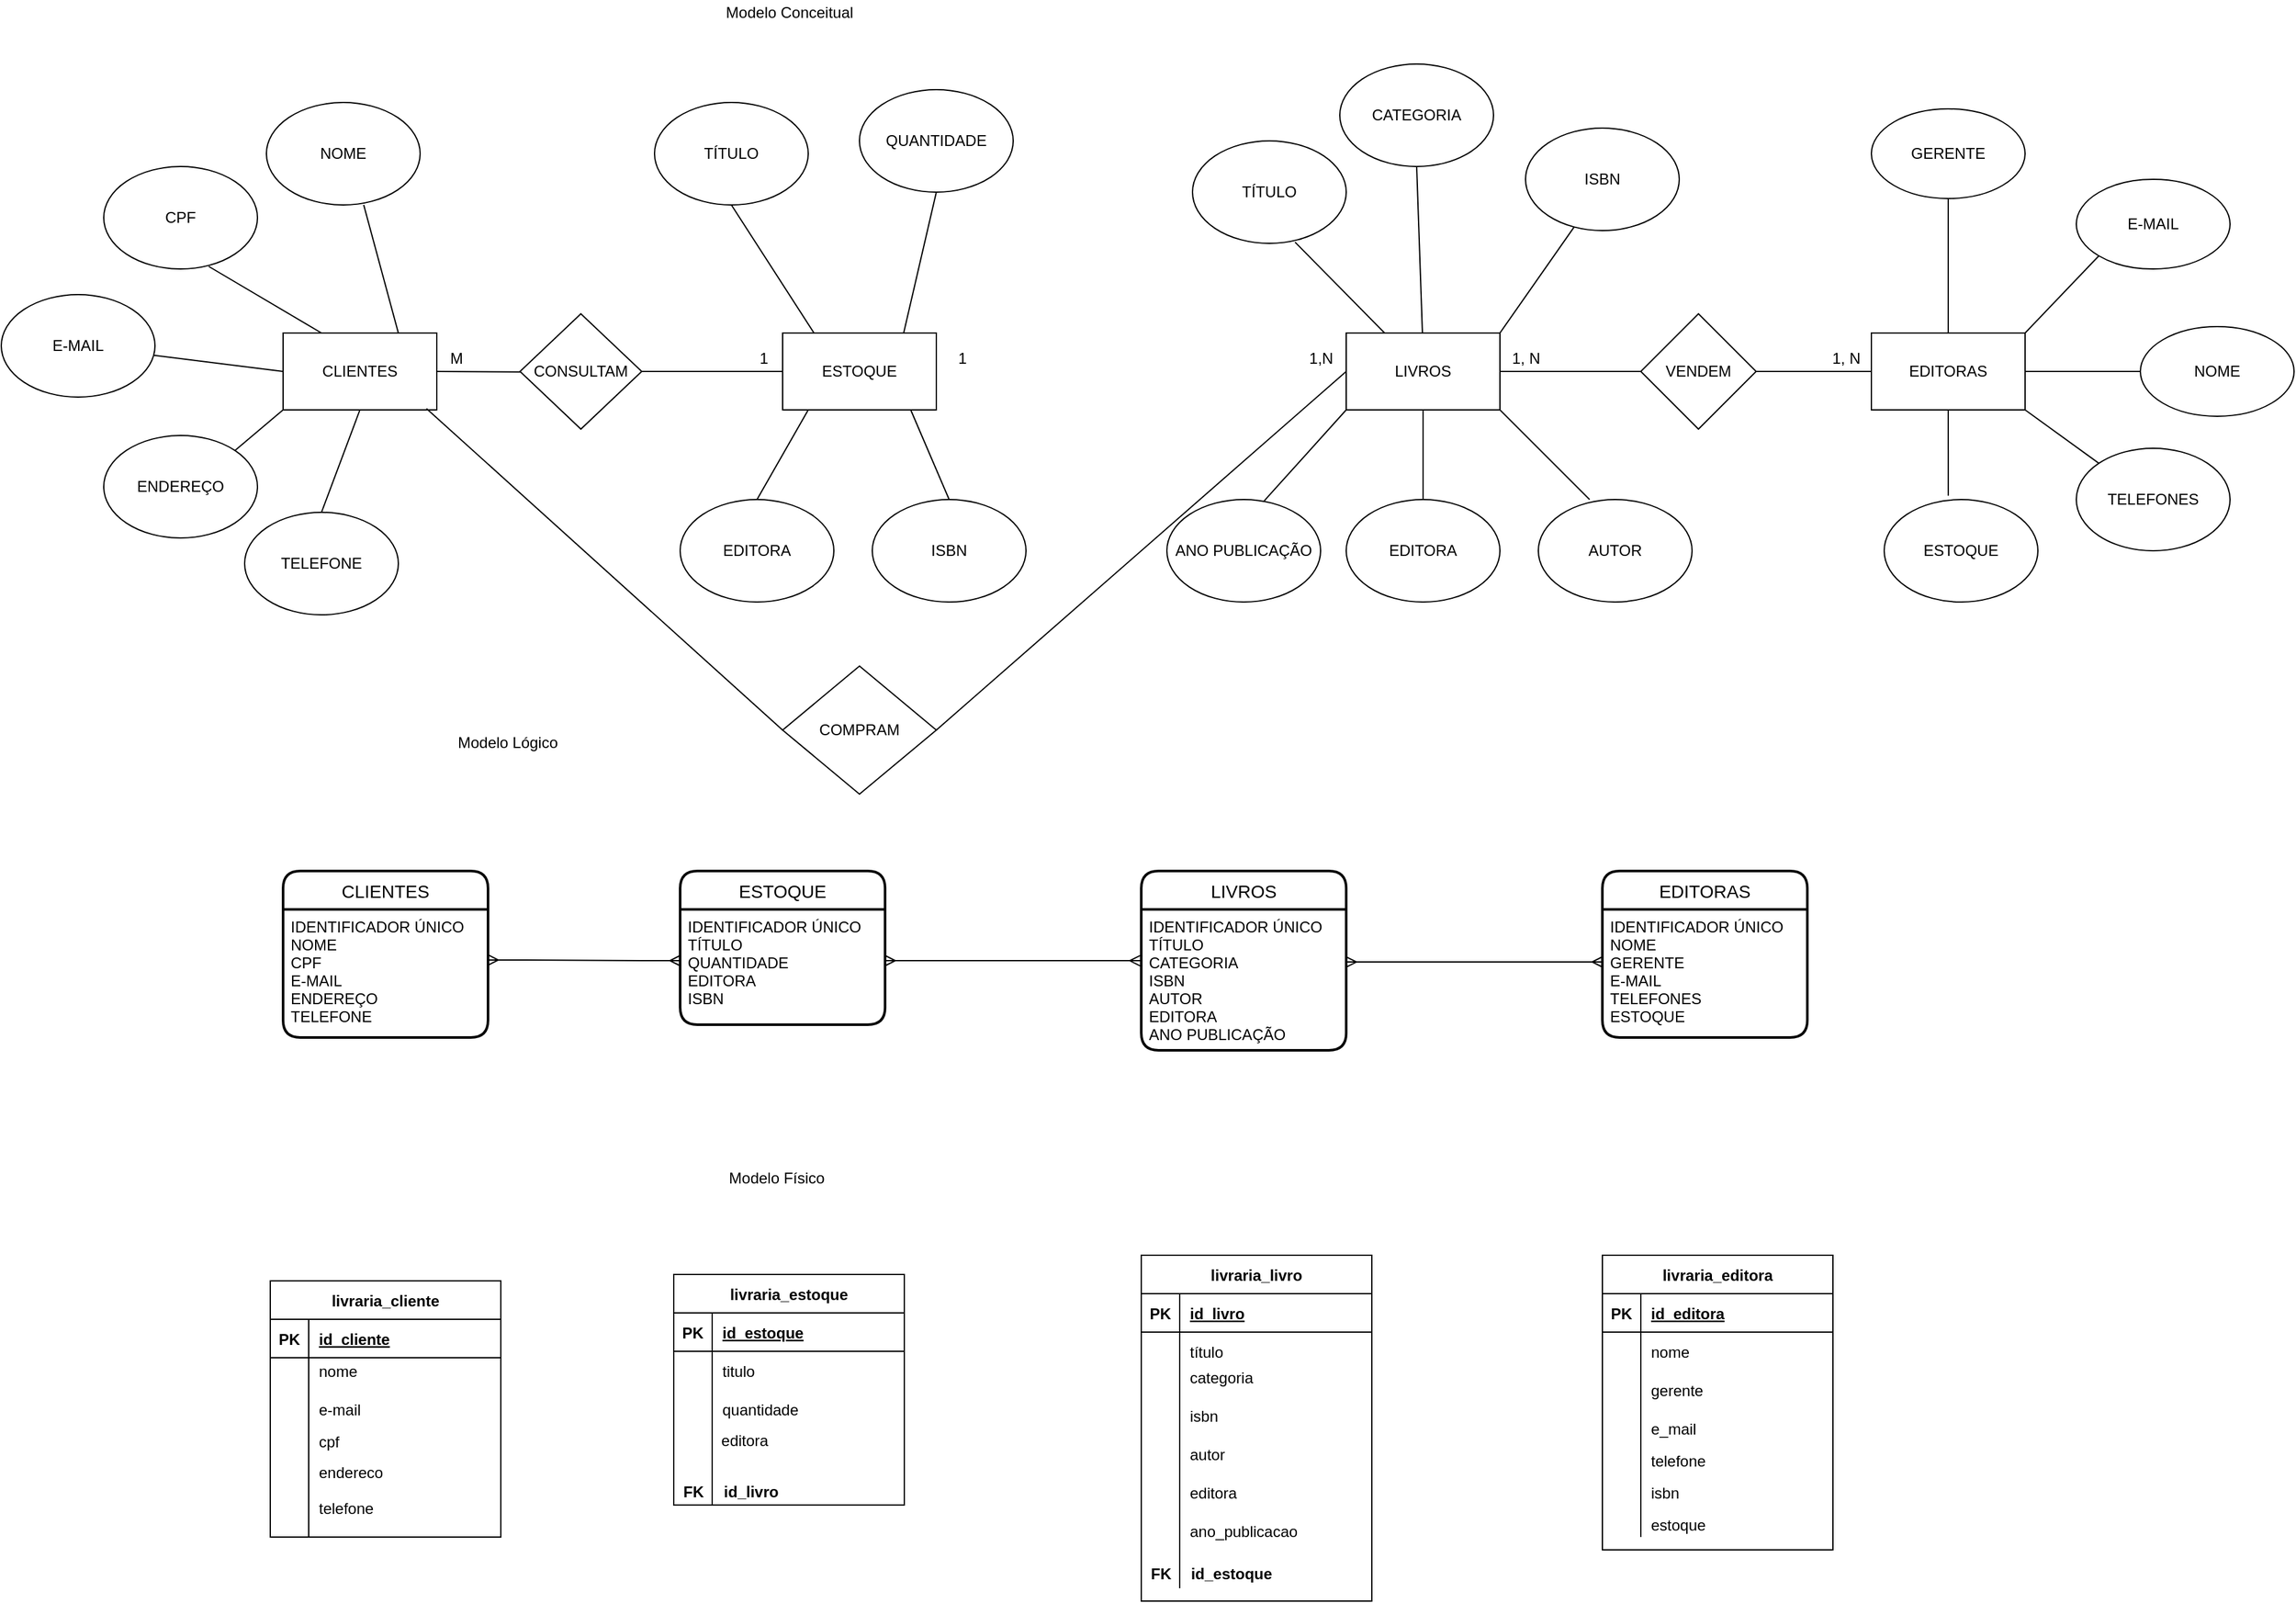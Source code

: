 <mxfile version="16.5.1" type="device"><diagram id="KlXzqRpHOfjEEtAe2pPi" name="Page-1"><mxGraphModel dx="2013" dy="1841" grid="1" gridSize="10" guides="1" tooltips="1" connect="1" arrows="1" fold="1" page="1" pageScale="1" pageWidth="827" pageHeight="1169" math="0" shadow="0"><root><mxCell id="0"/><mxCell id="1" parent="0"/><mxCell id="fMet8g_8rH-50JfMDpG9-1" value="Modelo Conceitual" style="text;html=1;align=center;verticalAlign=middle;resizable=0;points=[];autosize=1;strokeColor=none;fillColor=none;" parent="1" vertex="1"><mxGeometry x="-120" y="-70" width="110" height="20" as="geometry"/></mxCell><mxCell id="fMet8g_8rH-50JfMDpG9-2" value="LIVROS" style="rounded=0;whiteSpace=wrap;html=1;" parent="1" vertex="1"><mxGeometry x="370" y="190" width="120" height="60" as="geometry"/></mxCell><mxCell id="fMet8g_8rH-50JfMDpG9-4" value="" style="endArrow=none;html=1;rounded=0;exitX=1;exitY=0.5;exitDx=0;exitDy=0;startArrow=none;entryX=0;entryY=0.5;entryDx=0;entryDy=0;" parent="1" source="fMet8g_8rH-50JfMDpG9-15" target="fMet8g_8rH-50JfMDpG9-7" edge="1"><mxGeometry width="50" height="50" relative="1" as="geometry"><mxPoint x="380" y="210" as="sourcePoint"/><mxPoint x="590" y="220" as="targetPoint"/></mxGeometry></mxCell><mxCell id="fMet8g_8rH-50JfMDpG9-5" value="" style="endArrow=none;html=1;rounded=0;exitX=0;exitY=0.5;exitDx=0;exitDy=0;entryX=1;entryY=0.5;entryDx=0;entryDy=0;" parent="1" source="fMet8g_8rH-50JfMDpG9-2" target="fMet8g_8rH-50JfMDpG9-9" edge="1"><mxGeometry width="50" height="50" relative="1" as="geometry"><mxPoint x="440" y="210" as="sourcePoint"/><mxPoint x="265" y="220" as="targetPoint"/></mxGeometry></mxCell><mxCell id="fMet8g_8rH-50JfMDpG9-6" value="CLIENTES" style="rounded=0;whiteSpace=wrap;html=1;" parent="1" vertex="1"><mxGeometry x="-460" y="190" width="120" height="60" as="geometry"/></mxCell><mxCell id="fMet8g_8rH-50JfMDpG9-7" value="EDITORAS" style="rounded=0;whiteSpace=wrap;html=1;" parent="1" vertex="1"><mxGeometry x="780" y="190" width="120" height="60" as="geometry"/></mxCell><mxCell id="fMet8g_8rH-50JfMDpG9-8" value="" style="endArrow=none;html=1;rounded=0;exitX=0;exitY=0.5;exitDx=0;exitDy=0;entryX=0.933;entryY=0.983;entryDx=0;entryDy=0;entryPerimeter=0;" parent="1" source="fMet8g_8rH-50JfMDpG9-9" target="fMet8g_8rH-50JfMDpG9-6" edge="1"><mxGeometry width="50" height="50" relative="1" as="geometry"><mxPoint x="120" y="219.5" as="sourcePoint"/><mxPoint x="40" y="219.5" as="targetPoint"/></mxGeometry></mxCell><mxCell id="fMet8g_8rH-50JfMDpG9-9" value="COMPRAM" style="rhombus;whiteSpace=wrap;html=1;" parent="1" vertex="1"><mxGeometry x="-70" y="450" width="120" height="100" as="geometry"/></mxCell><mxCell id="fMet8g_8rH-50JfMDpG9-12" value="" style="endArrow=none;html=1;rounded=0;exitX=0.5;exitY=0;exitDx=0;exitDy=0;" parent="1" source="fMet8g_8rH-50JfMDpG9-34" edge="1"><mxGeometry width="50" height="50" relative="1" as="geometry"><mxPoint x="430" y="310" as="sourcePoint"/><mxPoint x="430" y="250" as="targetPoint"/></mxGeometry></mxCell><mxCell id="fMet8g_8rH-50JfMDpG9-15" value="VENDEM" style="rhombus;whiteSpace=wrap;html=1;" parent="1" vertex="1"><mxGeometry x="600" y="175" width="90" height="90" as="geometry"/></mxCell><mxCell id="fMet8g_8rH-50JfMDpG9-16" value="" style="endArrow=none;html=1;rounded=0;exitX=1;exitY=0.5;exitDx=0;exitDy=0;" parent="1" source="fMet8g_8rH-50JfMDpG9-2" target="fMet8g_8rH-50JfMDpG9-15" edge="1"><mxGeometry width="50" height="50" relative="1" as="geometry"><mxPoint x="490" y="220" as="sourcePoint"/><mxPoint x="650" y="220" as="targetPoint"/></mxGeometry></mxCell><mxCell id="fMet8g_8rH-50JfMDpG9-17" value="E-MAIL" style="ellipse;whiteSpace=wrap;html=1;" parent="1" vertex="1"><mxGeometry x="940" y="70" width="120" height="70" as="geometry"/></mxCell><mxCell id="fMet8g_8rH-50JfMDpG9-18" value="" style="endArrow=none;html=1;rounded=0;entryX=0;entryY=1;entryDx=0;entryDy=0;exitX=1;exitY=0;exitDx=0;exitDy=0;" parent="1" source="fMet8g_8rH-50JfMDpG9-7" target="fMet8g_8rH-50JfMDpG9-17" edge="1"><mxGeometry width="50" height="50" relative="1" as="geometry"><mxPoint x="800" y="190" as="sourcePoint"/><mxPoint x="850" y="140" as="targetPoint"/></mxGeometry></mxCell><mxCell id="fMet8g_8rH-50JfMDpG9-22" value="" style="endArrow=none;html=1;rounded=0;exitX=0.75;exitY=0;exitDx=0;exitDy=0;entryX=0.633;entryY=1;entryDx=0;entryDy=0;entryPerimeter=0;" parent="1" source="fMet8g_8rH-50JfMDpG9-6" target="fMet8g_8rH-50JfMDpG9-23" edge="1"><mxGeometry width="50" height="50" relative="1" as="geometry"><mxPoint x="-25" y="190" as="sourcePoint"/><mxPoint x="-25" y="100" as="targetPoint"/></mxGeometry></mxCell><mxCell id="fMet8g_8rH-50JfMDpG9-23" value="NOME" style="ellipse;whiteSpace=wrap;html=1;" parent="1" vertex="1"><mxGeometry x="-473" y="10" width="120" height="80" as="geometry"/></mxCell><mxCell id="fMet8g_8rH-50JfMDpG9-24" value="" style="endArrow=none;html=1;rounded=0;exitX=0.25;exitY=0;exitDx=0;exitDy=0;entryX=0.683;entryY=0.975;entryDx=0;entryDy=0;entryPerimeter=0;" parent="1" source="fMet8g_8rH-50JfMDpG9-6" target="fMet8g_8rH-50JfMDpG9-25" edge="1"><mxGeometry width="50" height="50" relative="1" as="geometry"><mxPoint x="-155" y="200" as="sourcePoint"/><mxPoint x="-155" y="110" as="targetPoint"/></mxGeometry></mxCell><mxCell id="fMet8g_8rH-50JfMDpG9-25" value="CPF" style="ellipse;whiteSpace=wrap;html=1;" parent="1" vertex="1"><mxGeometry x="-600" y="60" width="120" height="80" as="geometry"/></mxCell><mxCell id="fMet8g_8rH-50JfMDpG9-26" value="" style="endArrow=none;html=1;rounded=0;exitX=0;exitY=0.5;exitDx=0;exitDy=0;" parent="1" source="fMet8g_8rH-50JfMDpG9-6" target="fMet8g_8rH-50JfMDpG9-27" edge="1"><mxGeometry width="50" height="50" relative="1" as="geometry"><mxPoint x="-140" y="280" as="sourcePoint"/><mxPoint x="-215" y="200" as="targetPoint"/></mxGeometry></mxCell><mxCell id="fMet8g_8rH-50JfMDpG9-27" value="E-MAIL" style="ellipse;whiteSpace=wrap;html=1;" parent="1" vertex="1"><mxGeometry x="-680" y="160" width="120" height="80" as="geometry"/></mxCell><mxCell id="fMet8g_8rH-50JfMDpG9-28" value="" style="endArrow=none;html=1;rounded=0;exitX=0;exitY=1;exitDx=0;exitDy=0;entryX=1;entryY=0;entryDx=0;entryDy=0;" parent="1" source="fMet8g_8rH-50JfMDpG9-6" target="fMet8g_8rH-50JfMDpG9-29" edge="1"><mxGeometry width="50" height="50" relative="1" as="geometry"><mxPoint x="-80" y="320" as="sourcePoint"/><mxPoint x="-215" y="300" as="targetPoint"/></mxGeometry></mxCell><mxCell id="fMet8g_8rH-50JfMDpG9-29" value="ENDEREÇO" style="ellipse;whiteSpace=wrap;html=1;" parent="1" vertex="1"><mxGeometry x="-600" y="270" width="120" height="80" as="geometry"/></mxCell><mxCell id="fMet8g_8rH-50JfMDpG9-30" value="" style="endArrow=none;html=1;rounded=0;exitX=0.5;exitY=1;exitDx=0;exitDy=0;entryX=0.5;entryY=0;entryDx=0;entryDy=0;" parent="1" source="fMet8g_8rH-50JfMDpG9-6" target="fMet8g_8rH-50JfMDpG9-31" edge="1"><mxGeometry width="50" height="50" relative="1" as="geometry"><mxPoint x="50" y="340" as="sourcePoint"/><mxPoint x="-85" y="390" as="targetPoint"/></mxGeometry></mxCell><mxCell id="fMet8g_8rH-50JfMDpG9-31" value="TELEFONE" style="ellipse;whiteSpace=wrap;html=1;" parent="1" vertex="1"><mxGeometry x="-490" y="330" width="120" height="80" as="geometry"/></mxCell><mxCell id="fMet8g_8rH-50JfMDpG9-32" value="" style="endArrow=none;html=1;rounded=0;entryX=0.5;entryY=1;entryDx=0;entryDy=0;" parent="1" target="fMet8g_8rH-50JfMDpG9-33" edge="1"><mxGeometry width="50" height="50" relative="1" as="geometry"><mxPoint x="429.5" y="190" as="sourcePoint"/><mxPoint x="429.5" y="130" as="targetPoint"/></mxGeometry></mxCell><mxCell id="fMet8g_8rH-50JfMDpG9-33" value="CATEGORIA" style="ellipse;whiteSpace=wrap;html=1;" parent="1" vertex="1"><mxGeometry x="365" y="-20" width="120" height="80" as="geometry"/></mxCell><mxCell id="fMet8g_8rH-50JfMDpG9-34" value="EDITORA" style="ellipse;whiteSpace=wrap;html=1;" parent="1" vertex="1"><mxGeometry x="370" y="320" width="120" height="80" as="geometry"/></mxCell><mxCell id="fMet8g_8rH-50JfMDpG9-36" value="" style="endArrow=none;html=1;rounded=0;exitX=0.25;exitY=0;exitDx=0;exitDy=0;entryX=0.667;entryY=0.988;entryDx=0;entryDy=0;entryPerimeter=0;" parent="1" source="fMet8g_8rH-50JfMDpG9-2" target="fMet8g_8rH-50JfMDpG9-37" edge="1"><mxGeometry width="50" height="50" relative="1" as="geometry"><mxPoint x="360" y="190" as="sourcePoint"/><mxPoint x="289.5" y="130" as="targetPoint"/></mxGeometry></mxCell><mxCell id="fMet8g_8rH-50JfMDpG9-37" value="TÍTULO" style="ellipse;whiteSpace=wrap;html=1;" parent="1" vertex="1"><mxGeometry x="250" y="40" width="120" height="80" as="geometry"/></mxCell><mxCell id="fMet8g_8rH-50JfMDpG9-38" value="" style="endArrow=none;html=1;rounded=0;exitX=1;exitY=0;exitDx=0;exitDy=0;entryX=0.317;entryY=0.963;entryDx=0;entryDy=0;entryPerimeter=0;" parent="1" source="fMet8g_8rH-50JfMDpG9-2" target="fMet8g_8rH-50JfMDpG9-39" edge="1"><mxGeometry width="50" height="50" relative="1" as="geometry"><mxPoint x="559.5" y="190" as="sourcePoint"/><mxPoint x="559.5" y="130" as="targetPoint"/></mxGeometry></mxCell><mxCell id="fMet8g_8rH-50JfMDpG9-39" value="ISBN" style="ellipse;whiteSpace=wrap;html=1;" parent="1" vertex="1"><mxGeometry x="510" y="30" width="120" height="80" as="geometry"/></mxCell><mxCell id="fMet8g_8rH-50JfMDpG9-40" value="" style="endArrow=none;html=1;rounded=0;entryX=0;entryY=1;entryDx=0;entryDy=0;exitX=0.633;exitY=0.013;exitDx=0;exitDy=0;exitPerimeter=0;" parent="1" source="fMet8g_8rH-50JfMDpG9-41" target="fMet8g_8rH-50JfMDpG9-2" edge="1"><mxGeometry width="50" height="50" relative="1" as="geometry"><mxPoint x="300" y="310" as="sourcePoint"/><mxPoint x="300" y="250" as="targetPoint"/></mxGeometry></mxCell><mxCell id="fMet8g_8rH-50JfMDpG9-41" value="ANO PUBLICAÇÃO" style="ellipse;whiteSpace=wrap;html=1;" parent="1" vertex="1"><mxGeometry x="230" y="320" width="120" height="80" as="geometry"/></mxCell><mxCell id="fMet8g_8rH-50JfMDpG9-42" value="" style="endArrow=none;html=1;rounded=0;entryX=1;entryY=1;entryDx=0;entryDy=0;" parent="1" target="fMet8g_8rH-50JfMDpG9-2" edge="1"><mxGeometry width="50" height="50" relative="1" as="geometry"><mxPoint x="560" y="320" as="sourcePoint"/><mxPoint x="560" y="260" as="targetPoint"/></mxGeometry></mxCell><mxCell id="fMet8g_8rH-50JfMDpG9-43" value="AUTOR" style="ellipse;whiteSpace=wrap;html=1;" parent="1" vertex="1"><mxGeometry x="520" y="320" width="120" height="80" as="geometry"/></mxCell><mxCell id="fMet8g_8rH-50JfMDpG9-44" value="NOME" style="ellipse;whiteSpace=wrap;html=1;" parent="1" vertex="1"><mxGeometry x="990" y="185" width="120" height="70" as="geometry"/></mxCell><mxCell id="fMet8g_8rH-50JfMDpG9-45" value="" style="endArrow=none;html=1;rounded=0;entryX=0;entryY=0.5;entryDx=0;entryDy=0;exitX=1;exitY=0.5;exitDx=0;exitDy=0;" parent="1" source="fMet8g_8rH-50JfMDpG9-7" target="fMet8g_8rH-50JfMDpG9-44" edge="1"><mxGeometry width="50" height="50" relative="1" as="geometry"><mxPoint x="970" y="280" as="sourcePoint"/><mxPoint x="1020" y="230" as="targetPoint"/></mxGeometry></mxCell><mxCell id="fMet8g_8rH-50JfMDpG9-46" value="" style="endArrow=none;html=1;rounded=0;exitX=0;exitY=0;exitDx=0;exitDy=0;entryX=1;entryY=1;entryDx=0;entryDy=0;" parent="1" source="fMet8g_8rH-50JfMDpG9-47" target="fMet8g_8rH-50JfMDpG9-7" edge="1"><mxGeometry width="50" height="50" relative="1" as="geometry"><mxPoint x="950" y="290" as="sourcePoint"/><mxPoint x="860" y="250" as="targetPoint"/></mxGeometry></mxCell><mxCell id="fMet8g_8rH-50JfMDpG9-47" value="TELEFONES" style="ellipse;whiteSpace=wrap;html=1;" parent="1" vertex="1"><mxGeometry x="940" y="280" width="120" height="80" as="geometry"/></mxCell><mxCell id="fMet8g_8rH-50JfMDpG9-48" value="1" style="text;html=1;align=center;verticalAlign=middle;resizable=0;points=[];autosize=1;strokeColor=none;fillColor=none;" parent="1" vertex="1"><mxGeometry x="60" y="200" width="20" height="20" as="geometry"/></mxCell><mxCell id="fMet8g_8rH-50JfMDpG9-49" value="1,N" style="text;html=1;align=center;verticalAlign=middle;resizable=0;points=[];autosize=1;strokeColor=none;fillColor=none;" parent="1" vertex="1"><mxGeometry x="335" y="200" width="30" height="20" as="geometry"/></mxCell><mxCell id="fMet8g_8rH-50JfMDpG9-50" value="1, N" style="text;html=1;align=center;verticalAlign=middle;resizable=0;points=[];autosize=1;strokeColor=none;fillColor=none;" parent="1" vertex="1"><mxGeometry x="490" y="200" width="40" height="20" as="geometry"/></mxCell><mxCell id="fMet8g_8rH-50JfMDpG9-51" value="1, N" style="text;html=1;align=center;verticalAlign=middle;resizable=0;points=[];autosize=1;strokeColor=none;fillColor=none;" parent="1" vertex="1"><mxGeometry x="740" y="200" width="40" height="20" as="geometry"/></mxCell><mxCell id="fMet8g_8rH-50JfMDpG9-52" value="ESTOQUE" style="ellipse;whiteSpace=wrap;html=1;" parent="1" vertex="1"><mxGeometry x="790" y="320" width="120" height="80" as="geometry"/></mxCell><mxCell id="fMet8g_8rH-50JfMDpG9-53" value="" style="endArrow=none;html=1;rounded=0;exitX=0.417;exitY=-0.037;exitDx=0;exitDy=0;exitPerimeter=0;" parent="1" source="fMet8g_8rH-50JfMDpG9-52" edge="1"><mxGeometry width="50" height="50" relative="1" as="geometry"><mxPoint x="790" y="300" as="sourcePoint"/><mxPoint x="840" y="250" as="targetPoint"/></mxGeometry></mxCell><mxCell id="fMet8g_8rH-50JfMDpG9-57" value="GERENTE" style="ellipse;whiteSpace=wrap;html=1;" parent="1" vertex="1"><mxGeometry x="780" y="15" width="120" height="70" as="geometry"/></mxCell><mxCell id="fMet8g_8rH-50JfMDpG9-58" value="" style="endArrow=none;html=1;rounded=0;entryX=0.5;entryY=1;entryDx=0;entryDy=0;exitX=0.5;exitY=0;exitDx=0;exitDy=0;" parent="1" source="fMet8g_8rH-50JfMDpG9-7" target="fMet8g_8rH-50JfMDpG9-57" edge="1"><mxGeometry width="50" height="50" relative="1" as="geometry"><mxPoint x="730" y="165" as="sourcePoint"/><mxPoint x="740" y="115" as="targetPoint"/></mxGeometry></mxCell><mxCell id="fMet8g_8rH-50JfMDpG9-63" value="&lt;span style=&quot;color: rgba(0 , 0 , 0 , 0) ; font-family: monospace ; font-size: 0px&quot;&gt;%3CmxGraphModel%3E%3Croot%3E%3CmxCell%20id%3D%220%22%2F%3E%3CmxCell%20id%3D%221%22%20parent%3D%220%22%2F%3E%3CmxCell%20id%3D%222%22%20value%3D%22Modelo%20L%C3%B3gico%22%20style%3D%22text%3Bhtml%3D1%3Balign%3Dcenter%3BverticalAlign%3Dmiddle%3Bresizable%3D0%3Bpoints%3D%5B%5D%3Bautosize%3D1%3BstrokeColor%3Dnone%3BfillColor%3Dnone%3B%22%20vertex%3D%221%22%20parent%3D%221%22%3E%3CmxGeometry%20x%3D%22-90%22%20y%3D%22290%22%20width%3D%2290%22%20height%3D%2220%22%20as%3D%22geometry%22%2F%3E%3C%2FmxCell%3E%3C%2Froot%3E%3C%2FmxGraphModel%3E&lt;/span&gt;" style="text;html=1;align=center;verticalAlign=middle;resizable=0;points=[];autosize=1;strokeColor=none;fillColor=none;" parent="1" vertex="1"><mxGeometry x="-180" y="500" width="20" height="20" as="geometry"/></mxCell><mxCell id="fMet8g_8rH-50JfMDpG9-64" value="Modelo Lógico" style="text;html=1;align=center;verticalAlign=middle;resizable=0;points=[];autosize=1;strokeColor=none;fillColor=none;" parent="1" vertex="1"><mxGeometry x="-330" y="500" width="90" height="20" as="geometry"/></mxCell><mxCell id="fMet8g_8rH-50JfMDpG9-65" value="EDITORAS" style="swimlane;childLayout=stackLayout;horizontal=1;startSize=30;horizontalStack=0;rounded=1;fontSize=14;fontStyle=0;strokeWidth=2;resizeParent=0;resizeLast=1;shadow=0;dashed=0;align=center;" parent="1" vertex="1"><mxGeometry x="570" y="610" width="160" height="130" as="geometry"/></mxCell><mxCell id="fMet8g_8rH-50JfMDpG9-66" value="IDENTIFICADOR ÚNICO&#10;NOME&#10;GERENTE&#10;E-MAIL&#10;TELEFONES&#10;ESTOQUE" style="align=left;strokeColor=none;fillColor=none;spacingLeft=4;fontSize=12;verticalAlign=top;resizable=0;rotatable=0;part=1;" parent="fMet8g_8rH-50JfMDpG9-65" vertex="1"><mxGeometry y="30" width="160" height="100" as="geometry"/></mxCell><mxCell id="fMet8g_8rH-50JfMDpG9-67" value="LIVROS" style="swimlane;childLayout=stackLayout;horizontal=1;startSize=30;horizontalStack=0;rounded=1;fontSize=14;fontStyle=0;strokeWidth=2;resizeParent=0;resizeLast=1;shadow=0;dashed=0;align=center;" parent="1" vertex="1"><mxGeometry x="210" y="610" width="160" height="140" as="geometry"/></mxCell><mxCell id="fMet8g_8rH-50JfMDpG9-68" value="IDENTIFICADOR ÚNICO&#10;TÍTULO&#10;CATEGORIA&#10;ISBN&#10;AUTOR&#10;EDITORA&#10;ANO PUBLICAÇÃO&#10;" style="align=left;strokeColor=none;fillColor=none;spacingLeft=4;fontSize=12;verticalAlign=top;resizable=0;rotatable=0;part=1;" parent="fMet8g_8rH-50JfMDpG9-67" vertex="1"><mxGeometry y="30" width="160" height="110" as="geometry"/></mxCell><mxCell id="fMet8g_8rH-50JfMDpG9-69" value="CLIENTES" style="swimlane;childLayout=stackLayout;horizontal=1;startSize=30;horizontalStack=0;rounded=1;fontSize=14;fontStyle=0;strokeWidth=2;resizeParent=0;resizeLast=1;shadow=0;dashed=0;align=center;" parent="1" vertex="1"><mxGeometry x="-460" y="610" width="160" height="130" as="geometry"/></mxCell><mxCell id="fMet8g_8rH-50JfMDpG9-70" value="IDENTIFICADOR ÚNICO&#10;NOME&#10;CPF&#10;E-MAIL&#10;ENDEREÇO&#10;TELEFONE&#10;" style="align=left;strokeColor=none;fillColor=none;spacingLeft=4;fontSize=12;verticalAlign=top;resizable=0;rotatable=0;part=1;" parent="fMet8g_8rH-50JfMDpG9-69" vertex="1"><mxGeometry y="30" width="160" height="100" as="geometry"/></mxCell><mxCell id="fMet8g_8rH-50JfMDpG9-71" value="" style="edgeStyle=entityRelationEdgeStyle;fontSize=12;html=1;endArrow=ERmany;startArrow=ERmany;rounded=0;entryX=-0.006;entryY=0.364;entryDx=0;entryDy=0;exitX=1;exitY=0.5;exitDx=0;exitDy=0;entryPerimeter=0;" parent="1" target="fMet8g_8rH-50JfMDpG9-68" edge="1"><mxGeometry width="100" height="100" relative="1" as="geometry"><mxPoint x="10" y="680" as="sourcePoint"/><mxPoint x="140" y="680" as="targetPoint"/></mxGeometry></mxCell><mxCell id="fMet8g_8rH-50JfMDpG9-72" value="" style="edgeStyle=entityRelationEdgeStyle;fontSize=12;html=1;endArrow=ERmany;startArrow=ERmany;rounded=0;exitX=1;exitY=0.5;exitDx=0;exitDy=0;" parent="1" edge="1"><mxGeometry width="100" height="100" relative="1" as="geometry"><mxPoint x="370" y="681.03" as="sourcePoint"/><mxPoint x="570" y="681" as="targetPoint"/></mxGeometry></mxCell><mxCell id="fMet8g_8rH-50JfMDpG9-75" value="Modelo Físico" style="text;html=1;align=center;verticalAlign=middle;resizable=0;points=[];autosize=1;strokeColor=none;fillColor=none;" parent="1" vertex="1"><mxGeometry x="-120" y="840" width="90" height="20" as="geometry"/></mxCell><mxCell id="fMet8g_8rH-50JfMDpG9-76" value="livraria_cliente" style="shape=table;startSize=30;container=1;collapsible=1;childLayout=tableLayout;fixedRows=1;rowLines=0;fontStyle=1;align=center;resizeLast=1;" parent="1" vertex="1"><mxGeometry x="-470" y="930" width="180" height="200" as="geometry"/></mxCell><mxCell id="fMet8g_8rH-50JfMDpG9-77" value="" style="shape=tableRow;horizontal=0;startSize=0;swimlaneHead=0;swimlaneBody=0;fillColor=none;collapsible=0;dropTarget=0;points=[[0,0.5],[1,0.5]];portConstraint=eastwest;top=0;left=0;right=0;bottom=1;" parent="fMet8g_8rH-50JfMDpG9-76" vertex="1"><mxGeometry y="30" width="180" height="30" as="geometry"/></mxCell><mxCell id="fMet8g_8rH-50JfMDpG9-78" value="PK" style="shape=partialRectangle;connectable=0;fillColor=none;top=0;left=0;bottom=0;right=0;fontStyle=1;overflow=hidden;" parent="fMet8g_8rH-50JfMDpG9-77" vertex="1"><mxGeometry width="30" height="30" as="geometry"><mxRectangle width="30" height="30" as="alternateBounds"/></mxGeometry></mxCell><mxCell id="fMet8g_8rH-50JfMDpG9-79" value="id_cliente" style="shape=partialRectangle;connectable=0;fillColor=none;top=0;left=0;bottom=0;right=0;align=left;spacingLeft=6;fontStyle=5;overflow=hidden;" parent="fMet8g_8rH-50JfMDpG9-77" vertex="1"><mxGeometry x="30" width="150" height="30" as="geometry"><mxRectangle width="150" height="30" as="alternateBounds"/></mxGeometry></mxCell><mxCell id="fMet8g_8rH-50JfMDpG9-80" value="" style="shape=tableRow;horizontal=0;startSize=0;swimlaneHead=0;swimlaneBody=0;fillColor=none;collapsible=0;dropTarget=0;points=[[0,0.5],[1,0.5]];portConstraint=eastwest;top=0;left=0;right=0;bottom=0;" parent="fMet8g_8rH-50JfMDpG9-76" vertex="1"><mxGeometry y="60" width="180" height="20" as="geometry"/></mxCell><mxCell id="fMet8g_8rH-50JfMDpG9-81" value="" style="shape=partialRectangle;connectable=0;fillColor=none;top=0;left=0;bottom=0;right=0;editable=1;overflow=hidden;" parent="fMet8g_8rH-50JfMDpG9-80" vertex="1"><mxGeometry width="30" height="20" as="geometry"><mxRectangle width="30" height="20" as="alternateBounds"/></mxGeometry></mxCell><mxCell id="fMet8g_8rH-50JfMDpG9-82" value="nome" style="shape=partialRectangle;connectable=0;fillColor=none;top=0;left=0;bottom=0;right=0;align=left;spacingLeft=6;overflow=hidden;" parent="fMet8g_8rH-50JfMDpG9-80" vertex="1"><mxGeometry x="30" width="150" height="20" as="geometry"><mxRectangle width="150" height="20" as="alternateBounds"/></mxGeometry></mxCell><mxCell id="fMet8g_8rH-50JfMDpG9-83" value="" style="shape=tableRow;horizontal=0;startSize=0;swimlaneHead=0;swimlaneBody=0;fillColor=none;collapsible=0;dropTarget=0;points=[[0,0.5],[1,0.5]];portConstraint=eastwest;top=0;left=0;right=0;bottom=0;" parent="fMet8g_8rH-50JfMDpG9-76" vertex="1"><mxGeometry y="80" width="180" height="60" as="geometry"/></mxCell><mxCell id="fMet8g_8rH-50JfMDpG9-84" value="" style="shape=partialRectangle;connectable=0;fillColor=none;top=0;left=0;bottom=0;right=0;editable=1;overflow=hidden;" parent="fMet8g_8rH-50JfMDpG9-83" vertex="1"><mxGeometry width="30" height="60" as="geometry"><mxRectangle width="30" height="60" as="alternateBounds"/></mxGeometry></mxCell><mxCell id="fMet8g_8rH-50JfMDpG9-85" value="" style="shape=partialRectangle;connectable=0;fillColor=none;top=0;left=0;bottom=0;right=0;align=left;spacingLeft=6;overflow=hidden;" parent="fMet8g_8rH-50JfMDpG9-83" vertex="1"><mxGeometry x="30" width="150" height="60" as="geometry"><mxRectangle width="150" height="60" as="alternateBounds"/></mxGeometry></mxCell><mxCell id="fMet8g_8rH-50JfMDpG9-86" value="" style="shape=tableRow;horizontal=0;startSize=0;swimlaneHead=0;swimlaneBody=0;fillColor=none;collapsible=0;dropTarget=0;points=[[0,0.5],[1,0.5]];portConstraint=eastwest;top=0;left=0;right=0;bottom=0;" parent="fMet8g_8rH-50JfMDpG9-76" vertex="1"><mxGeometry y="140" width="180" height="60" as="geometry"/></mxCell><mxCell id="fMet8g_8rH-50JfMDpG9-87" value="" style="shape=partialRectangle;connectable=0;fillColor=none;top=0;left=0;bottom=0;right=0;editable=1;overflow=hidden;" parent="fMet8g_8rH-50JfMDpG9-86" vertex="1"><mxGeometry width="30" height="60" as="geometry"><mxRectangle width="30" height="60" as="alternateBounds"/></mxGeometry></mxCell><mxCell id="fMet8g_8rH-50JfMDpG9-88" value="endereco&#10;&#10;telefone&#10;" style="shape=partialRectangle;connectable=0;fillColor=none;top=0;left=0;bottom=0;right=0;align=left;spacingLeft=6;overflow=hidden;" parent="fMet8g_8rH-50JfMDpG9-86" vertex="1"><mxGeometry x="30" width="150" height="60" as="geometry"><mxRectangle width="150" height="60" as="alternateBounds"/></mxGeometry></mxCell><mxCell id="fMet8g_8rH-50JfMDpG9-89" value="livraria_livro" style="shape=table;startSize=30;container=1;collapsible=1;childLayout=tableLayout;fixedRows=1;rowLines=0;fontStyle=1;align=center;resizeLast=1;" parent="1" vertex="1"><mxGeometry x="210" y="910" width="180" height="270" as="geometry"/></mxCell><mxCell id="fMet8g_8rH-50JfMDpG9-90" value="" style="shape=tableRow;horizontal=0;startSize=0;swimlaneHead=0;swimlaneBody=0;fillColor=none;collapsible=0;dropTarget=0;points=[[0,0.5],[1,0.5]];portConstraint=eastwest;top=0;left=0;right=0;bottom=1;" parent="fMet8g_8rH-50JfMDpG9-89" vertex="1"><mxGeometry y="30" width="180" height="30" as="geometry"/></mxCell><mxCell id="fMet8g_8rH-50JfMDpG9-91" value="PK" style="shape=partialRectangle;connectable=0;fillColor=none;top=0;left=0;bottom=0;right=0;fontStyle=1;overflow=hidden;" parent="fMet8g_8rH-50JfMDpG9-90" vertex="1"><mxGeometry width="30" height="30" as="geometry"><mxRectangle width="30" height="30" as="alternateBounds"/></mxGeometry></mxCell><mxCell id="fMet8g_8rH-50JfMDpG9-92" value="id_livro" style="shape=partialRectangle;connectable=0;fillColor=none;top=0;left=0;bottom=0;right=0;align=left;spacingLeft=6;fontStyle=5;overflow=hidden;" parent="fMet8g_8rH-50JfMDpG9-90" vertex="1"><mxGeometry x="30" width="150" height="30" as="geometry"><mxRectangle width="150" height="30" as="alternateBounds"/></mxGeometry></mxCell><mxCell id="fMet8g_8rH-50JfMDpG9-93" value="" style="shape=tableRow;horizontal=0;startSize=0;swimlaneHead=0;swimlaneBody=0;fillColor=none;collapsible=0;dropTarget=0;points=[[0,0.5],[1,0.5]];portConstraint=eastwest;top=0;left=0;right=0;bottom=0;" parent="fMet8g_8rH-50JfMDpG9-89" vertex="1"><mxGeometry y="60" width="180" height="30" as="geometry"/></mxCell><mxCell id="fMet8g_8rH-50JfMDpG9-94" value="" style="shape=partialRectangle;connectable=0;fillColor=none;top=0;left=0;bottom=0;right=0;editable=1;overflow=hidden;" parent="fMet8g_8rH-50JfMDpG9-93" vertex="1"><mxGeometry width="30" height="30" as="geometry"><mxRectangle width="30" height="30" as="alternateBounds"/></mxGeometry></mxCell><mxCell id="fMet8g_8rH-50JfMDpG9-95" value="título" style="shape=partialRectangle;connectable=0;fillColor=none;top=0;left=0;bottom=0;right=0;align=left;spacingLeft=6;overflow=hidden;" parent="fMet8g_8rH-50JfMDpG9-93" vertex="1"><mxGeometry x="30" width="150" height="30" as="geometry"><mxRectangle width="150" height="30" as="alternateBounds"/></mxGeometry></mxCell><mxCell id="fMet8g_8rH-50JfMDpG9-96" value="" style="shape=tableRow;horizontal=0;startSize=0;swimlaneHead=0;swimlaneBody=0;fillColor=none;collapsible=0;dropTarget=0;points=[[0,0.5],[1,0.5]];portConstraint=eastwest;top=0;left=0;right=0;bottom=0;" parent="fMet8g_8rH-50JfMDpG9-89" vertex="1"><mxGeometry y="90" width="180" height="30" as="geometry"/></mxCell><mxCell id="fMet8g_8rH-50JfMDpG9-97" value="" style="shape=partialRectangle;connectable=0;fillColor=none;top=0;left=0;bottom=0;right=0;editable=1;overflow=hidden;" parent="fMet8g_8rH-50JfMDpG9-96" vertex="1"><mxGeometry width="30" height="30" as="geometry"><mxRectangle width="30" height="30" as="alternateBounds"/></mxGeometry></mxCell><mxCell id="fMet8g_8rH-50JfMDpG9-98" value="" style="shape=partialRectangle;connectable=0;fillColor=none;top=0;left=0;bottom=0;right=0;align=left;spacingLeft=6;overflow=hidden;" parent="fMet8g_8rH-50JfMDpG9-96" vertex="1"><mxGeometry x="30" width="150" height="30" as="geometry"><mxRectangle width="150" height="30" as="alternateBounds"/></mxGeometry></mxCell><mxCell id="fMet8g_8rH-50JfMDpG9-99" value="" style="shape=tableRow;horizontal=0;startSize=0;swimlaneHead=0;swimlaneBody=0;fillColor=none;collapsible=0;dropTarget=0;points=[[0,0.5],[1,0.5]];portConstraint=eastwest;top=0;left=0;right=0;bottom=0;" parent="fMet8g_8rH-50JfMDpG9-89" vertex="1"><mxGeometry y="120" width="180" height="140" as="geometry"/></mxCell><mxCell id="fMet8g_8rH-50JfMDpG9-100" value="" style="shape=partialRectangle;connectable=0;fillColor=none;top=0;left=0;bottom=0;right=0;editable=1;overflow=hidden;fontStyle=1" parent="fMet8g_8rH-50JfMDpG9-99" vertex="1"><mxGeometry width="30" height="140" as="geometry"><mxRectangle width="30" height="140" as="alternateBounds"/></mxGeometry></mxCell><mxCell id="fMet8g_8rH-50JfMDpG9-101" value="" style="shape=partialRectangle;connectable=0;fillColor=none;top=0;left=0;bottom=0;right=0;align=left;spacingLeft=6;overflow=hidden;" parent="fMet8g_8rH-50JfMDpG9-99" vertex="1"><mxGeometry x="30" width="150" height="140" as="geometry"><mxRectangle width="150" height="140" as="alternateBounds"/></mxGeometry></mxCell><mxCell id="fMet8g_8rH-50JfMDpG9-102" value="livraria_editora" style="shape=table;startSize=30;container=1;collapsible=1;childLayout=tableLayout;fixedRows=1;rowLines=0;fontStyle=1;align=center;resizeLast=1;" parent="1" vertex="1"><mxGeometry x="570" y="910" width="180" height="230" as="geometry"/></mxCell><mxCell id="fMet8g_8rH-50JfMDpG9-103" value="" style="shape=tableRow;horizontal=0;startSize=0;swimlaneHead=0;swimlaneBody=0;fillColor=none;collapsible=0;dropTarget=0;points=[[0,0.5],[1,0.5]];portConstraint=eastwest;top=0;left=0;right=0;bottom=1;" parent="fMet8g_8rH-50JfMDpG9-102" vertex="1"><mxGeometry y="30" width="180" height="30" as="geometry"/></mxCell><mxCell id="fMet8g_8rH-50JfMDpG9-104" value="PK" style="shape=partialRectangle;connectable=0;fillColor=none;top=0;left=0;bottom=0;right=0;fontStyle=1;overflow=hidden;" parent="fMet8g_8rH-50JfMDpG9-103" vertex="1"><mxGeometry width="30" height="30" as="geometry"><mxRectangle width="30" height="30" as="alternateBounds"/></mxGeometry></mxCell><mxCell id="fMet8g_8rH-50JfMDpG9-105" value="id_editora" style="shape=partialRectangle;connectable=0;fillColor=none;top=0;left=0;bottom=0;right=0;align=left;spacingLeft=6;fontStyle=5;overflow=hidden;" parent="fMet8g_8rH-50JfMDpG9-103" vertex="1"><mxGeometry x="30" width="150" height="30" as="geometry"><mxRectangle width="150" height="30" as="alternateBounds"/></mxGeometry></mxCell><mxCell id="fMet8g_8rH-50JfMDpG9-106" value="" style="shape=tableRow;horizontal=0;startSize=0;swimlaneHead=0;swimlaneBody=0;fillColor=none;collapsible=0;dropTarget=0;points=[[0,0.5],[1,0.5]];portConstraint=eastwest;top=0;left=0;right=0;bottom=0;" parent="fMet8g_8rH-50JfMDpG9-102" vertex="1"><mxGeometry y="60" width="180" height="30" as="geometry"/></mxCell><mxCell id="fMet8g_8rH-50JfMDpG9-107" value="" style="shape=partialRectangle;connectable=0;fillColor=none;top=0;left=0;bottom=0;right=0;editable=1;overflow=hidden;" parent="fMet8g_8rH-50JfMDpG9-106" vertex="1"><mxGeometry width="30" height="30" as="geometry"><mxRectangle width="30" height="30" as="alternateBounds"/></mxGeometry></mxCell><mxCell id="fMet8g_8rH-50JfMDpG9-108" value="nome" style="shape=partialRectangle;connectable=0;fillColor=none;top=0;left=0;bottom=0;right=0;align=left;spacingLeft=6;overflow=hidden;" parent="fMet8g_8rH-50JfMDpG9-106" vertex="1"><mxGeometry x="30" width="150" height="30" as="geometry"><mxRectangle width="150" height="30" as="alternateBounds"/></mxGeometry></mxCell><mxCell id="fMet8g_8rH-50JfMDpG9-109" value="" style="shape=tableRow;horizontal=0;startSize=0;swimlaneHead=0;swimlaneBody=0;fillColor=none;collapsible=0;dropTarget=0;points=[[0,0.5],[1,0.5]];portConstraint=eastwest;top=0;left=0;right=0;bottom=0;" parent="fMet8g_8rH-50JfMDpG9-102" vertex="1"><mxGeometry y="90" width="180" height="30" as="geometry"/></mxCell><mxCell id="fMet8g_8rH-50JfMDpG9-110" value="" style="shape=partialRectangle;connectable=0;fillColor=none;top=0;left=0;bottom=0;right=0;editable=1;overflow=hidden;" parent="fMet8g_8rH-50JfMDpG9-109" vertex="1"><mxGeometry width="30" height="30" as="geometry"><mxRectangle width="30" height="30" as="alternateBounds"/></mxGeometry></mxCell><mxCell id="fMet8g_8rH-50JfMDpG9-111" value="gerente" style="shape=partialRectangle;connectable=0;fillColor=none;top=0;left=0;bottom=0;right=0;align=left;spacingLeft=6;overflow=hidden;" parent="fMet8g_8rH-50JfMDpG9-109" vertex="1"><mxGeometry x="30" width="150" height="30" as="geometry"><mxRectangle width="150" height="30" as="alternateBounds"/></mxGeometry></mxCell><mxCell id="fMet8g_8rH-50JfMDpG9-112" value="" style="shape=tableRow;horizontal=0;startSize=0;swimlaneHead=0;swimlaneBody=0;fillColor=none;collapsible=0;dropTarget=0;points=[[0,0.5],[1,0.5]];portConstraint=eastwest;top=0;left=0;right=0;bottom=0;" parent="fMet8g_8rH-50JfMDpG9-102" vertex="1"><mxGeometry y="120" width="180" height="100" as="geometry"/></mxCell><mxCell id="fMet8g_8rH-50JfMDpG9-113" value="" style="shape=partialRectangle;connectable=0;fillColor=none;top=0;left=0;bottom=0;right=0;editable=1;overflow=hidden;" parent="fMet8g_8rH-50JfMDpG9-112" vertex="1"><mxGeometry width="30" height="100" as="geometry"><mxRectangle width="30" height="100" as="alternateBounds"/></mxGeometry></mxCell><mxCell id="fMet8g_8rH-50JfMDpG9-114" value="" style="shape=partialRectangle;connectable=0;fillColor=none;top=0;left=0;bottom=0;right=0;align=left;spacingLeft=6;overflow=hidden;" parent="fMet8g_8rH-50JfMDpG9-112" vertex="1"><mxGeometry x="30" width="150" height="100" as="geometry"><mxRectangle width="150" height="100" as="alternateBounds"/></mxGeometry></mxCell><mxCell id="fMet8g_8rH-50JfMDpG9-115" value="livraria_estoque" style="shape=table;startSize=30;container=1;collapsible=1;childLayout=tableLayout;fixedRows=1;rowLines=0;fontStyle=1;align=center;resizeLast=1;" parent="1" vertex="1"><mxGeometry x="-155" y="925" width="180" height="180" as="geometry"/></mxCell><mxCell id="fMet8g_8rH-50JfMDpG9-116" value="" style="shape=tableRow;horizontal=0;startSize=0;swimlaneHead=0;swimlaneBody=0;fillColor=none;collapsible=0;dropTarget=0;points=[[0,0.5],[1,0.5]];portConstraint=eastwest;top=0;left=0;right=0;bottom=1;" parent="fMet8g_8rH-50JfMDpG9-115" vertex="1"><mxGeometry y="30" width="180" height="30" as="geometry"/></mxCell><mxCell id="fMet8g_8rH-50JfMDpG9-117" value="PK" style="shape=partialRectangle;connectable=0;fillColor=none;top=0;left=0;bottom=0;right=0;fontStyle=1;overflow=hidden;" parent="fMet8g_8rH-50JfMDpG9-116" vertex="1"><mxGeometry width="30" height="30" as="geometry"><mxRectangle width="30" height="30" as="alternateBounds"/></mxGeometry></mxCell><mxCell id="fMet8g_8rH-50JfMDpG9-118" value="id_estoque" style="shape=partialRectangle;connectable=0;fillColor=none;top=0;left=0;bottom=0;right=0;align=left;spacingLeft=6;fontStyle=5;overflow=hidden;" parent="fMet8g_8rH-50JfMDpG9-116" vertex="1"><mxGeometry x="30" width="150" height="30" as="geometry"><mxRectangle width="150" height="30" as="alternateBounds"/></mxGeometry></mxCell><mxCell id="fMet8g_8rH-50JfMDpG9-119" value="" style="shape=tableRow;horizontal=0;startSize=0;swimlaneHead=0;swimlaneBody=0;fillColor=none;collapsible=0;dropTarget=0;points=[[0,0.5],[1,0.5]];portConstraint=eastwest;top=0;left=0;right=0;bottom=0;" parent="fMet8g_8rH-50JfMDpG9-115" vertex="1"><mxGeometry y="60" width="180" height="30" as="geometry"/></mxCell><mxCell id="fMet8g_8rH-50JfMDpG9-120" value="" style="shape=partialRectangle;connectable=0;fillColor=none;top=0;left=0;bottom=0;right=0;editable=1;overflow=hidden;" parent="fMet8g_8rH-50JfMDpG9-119" vertex="1"><mxGeometry width="30" height="30" as="geometry"><mxRectangle width="30" height="30" as="alternateBounds"/></mxGeometry></mxCell><mxCell id="fMet8g_8rH-50JfMDpG9-121" value="titulo" style="shape=partialRectangle;connectable=0;fillColor=none;top=0;left=0;bottom=0;right=0;align=left;spacingLeft=6;overflow=hidden;" parent="fMet8g_8rH-50JfMDpG9-119" vertex="1"><mxGeometry x="30" width="150" height="30" as="geometry"><mxRectangle width="150" height="30" as="alternateBounds"/></mxGeometry></mxCell><mxCell id="fMet8g_8rH-50JfMDpG9-122" value="" style="shape=tableRow;horizontal=0;startSize=0;swimlaneHead=0;swimlaneBody=0;fillColor=none;collapsible=0;dropTarget=0;points=[[0,0.5],[1,0.5]];portConstraint=eastwest;top=0;left=0;right=0;bottom=0;" parent="fMet8g_8rH-50JfMDpG9-115" vertex="1"><mxGeometry y="90" width="180" height="30" as="geometry"/></mxCell><mxCell id="fMet8g_8rH-50JfMDpG9-123" value="" style="shape=partialRectangle;connectable=0;fillColor=none;top=0;left=0;bottom=0;right=0;editable=1;overflow=hidden;" parent="fMet8g_8rH-50JfMDpG9-122" vertex="1"><mxGeometry width="30" height="30" as="geometry"><mxRectangle width="30" height="30" as="alternateBounds"/></mxGeometry></mxCell><mxCell id="fMet8g_8rH-50JfMDpG9-124" value="quantidade" style="shape=partialRectangle;connectable=0;fillColor=none;top=0;left=0;bottom=0;right=0;align=left;spacingLeft=6;overflow=hidden;" parent="fMet8g_8rH-50JfMDpG9-122" vertex="1"><mxGeometry x="30" width="150" height="30" as="geometry"><mxRectangle width="150" height="30" as="alternateBounds"/></mxGeometry></mxCell><mxCell id="fMet8g_8rH-50JfMDpG9-125" value="" style="shape=tableRow;horizontal=0;startSize=0;swimlaneHead=0;swimlaneBody=0;fillColor=none;collapsible=0;dropTarget=0;points=[[0,0.5],[1,0.5]];portConstraint=eastwest;top=0;left=0;right=0;bottom=0;" parent="fMet8g_8rH-50JfMDpG9-115" vertex="1"><mxGeometry y="120" width="180" height="60" as="geometry"/></mxCell><mxCell id="fMet8g_8rH-50JfMDpG9-126" value="" style="shape=partialRectangle;connectable=0;fillColor=none;top=0;left=0;bottom=0;right=0;editable=1;overflow=hidden;" parent="fMet8g_8rH-50JfMDpG9-125" vertex="1"><mxGeometry width="30" height="60" as="geometry"><mxRectangle width="30" height="60" as="alternateBounds"/></mxGeometry></mxCell><mxCell id="fMet8g_8rH-50JfMDpG9-127" value="" style="shape=partialRectangle;connectable=0;fillColor=none;top=0;left=0;bottom=0;right=0;align=left;spacingLeft=6;overflow=hidden;" parent="fMet8g_8rH-50JfMDpG9-125" vertex="1"><mxGeometry x="30" width="150" height="60" as="geometry"><mxRectangle width="150" height="60" as="alternateBounds"/></mxGeometry></mxCell><mxCell id="fMet8g_8rH-50JfMDpG9-130" value="e-mail" style="shape=partialRectangle;connectable=0;fillColor=none;top=0;left=0;bottom=0;right=0;align=left;spacingLeft=6;overflow=hidden;" parent="1" vertex="1"><mxGeometry x="-440" y="1015" width="150" height="30" as="geometry"><mxRectangle width="150" height="30" as="alternateBounds"/></mxGeometry></mxCell><mxCell id="fMet8g_8rH-50JfMDpG9-131" value="cpf" style="shape=partialRectangle;connectable=0;fillColor=none;top=0;left=0;bottom=0;right=0;align=left;spacingLeft=6;overflow=hidden;" parent="1" vertex="1"><mxGeometry x="-440" y="1040" width="150" height="30" as="geometry"><mxRectangle width="150" height="30" as="alternateBounds"/></mxGeometry></mxCell><mxCell id="fMet8g_8rH-50JfMDpG9-132" value="isbn" style="shape=partialRectangle;connectable=0;fillColor=none;top=0;left=0;bottom=0;right=0;align=left;spacingLeft=6;overflow=hidden;" parent="1" vertex="1"><mxGeometry x="240" y="1020" width="150" height="30" as="geometry"><mxRectangle width="150" height="30" as="alternateBounds"/></mxGeometry></mxCell><mxCell id="fMet8g_8rH-50JfMDpG9-133" value="ano_publicacao" style="shape=partialRectangle;connectable=0;fillColor=none;top=0;left=0;bottom=0;right=0;align=left;spacingLeft=6;overflow=hidden;" parent="1" vertex="1"><mxGeometry x="240" y="1110" width="150" height="30" as="geometry"><mxRectangle width="150" height="30" as="alternateBounds"/></mxGeometry></mxCell><mxCell id="fMet8g_8rH-50JfMDpG9-134" value="editora" style="shape=partialRectangle;connectable=0;fillColor=none;top=0;left=0;bottom=0;right=0;align=left;spacingLeft=6;overflow=hidden;" parent="1" vertex="1"><mxGeometry x="240" y="1080" width="150" height="30" as="geometry"><mxRectangle width="150" height="30" as="alternateBounds"/></mxGeometry></mxCell><mxCell id="fMet8g_8rH-50JfMDpG9-135" value="autor" style="shape=partialRectangle;connectable=0;fillColor=none;top=0;left=0;bottom=0;right=0;align=left;spacingLeft=6;overflow=hidden;" parent="1" vertex="1"><mxGeometry x="240" y="1050" width="150" height="30" as="geometry"><mxRectangle width="150" height="30" as="alternateBounds"/></mxGeometry></mxCell><mxCell id="fMet8g_8rH-50JfMDpG9-136" value="categoria" style="shape=partialRectangle;connectable=0;fillColor=none;top=0;left=0;bottom=0;right=0;align=left;spacingLeft=6;overflow=hidden;" parent="1" vertex="1"><mxGeometry x="240" y="990" width="150" height="30" as="geometry"><mxRectangle width="150" height="30" as="alternateBounds"/></mxGeometry></mxCell><mxCell id="fMet8g_8rH-50JfMDpG9-137" value="e_mail" style="shape=partialRectangle;connectable=0;fillColor=none;top=0;left=0;bottom=0;right=0;align=left;spacingLeft=6;overflow=hidden;" parent="1" vertex="1"><mxGeometry x="600" y="1030" width="150" height="30" as="geometry"><mxRectangle width="150" height="30" as="alternateBounds"/></mxGeometry></mxCell><mxCell id="fMet8g_8rH-50JfMDpG9-138" value="estoque" style="shape=partialRectangle;connectable=0;fillColor=none;top=0;left=0;bottom=0;right=0;align=left;spacingLeft=6;overflow=hidden;" parent="1" vertex="1"><mxGeometry x="600" y="1100" width="150" height="40" as="geometry"><mxRectangle width="150" height="30" as="alternateBounds"/></mxGeometry></mxCell><mxCell id="fMet8g_8rH-50JfMDpG9-139" value="isbn" style="shape=partialRectangle;connectable=0;fillColor=none;top=0;left=0;bottom=0;right=0;align=left;spacingLeft=6;overflow=hidden;" parent="1" vertex="1"><mxGeometry x="600" y="1085" width="150" height="20" as="geometry"><mxRectangle width="150" height="30" as="alternateBounds"/></mxGeometry></mxCell><mxCell id="2-aCHtjrJXmdwRhoDto_-1" value="" style="endArrow=none;html=1;rounded=0;exitX=0;exitY=0.5;exitDx=0;exitDy=0;" parent="1" edge="1"><mxGeometry width="50" height="50" relative="1" as="geometry"><mxPoint x="-255" y="220.5" as="sourcePoint"/><mxPoint x="-340" y="220" as="targetPoint"/></mxGeometry></mxCell><mxCell id="2-aCHtjrJXmdwRhoDto_-2" value="CONSULTAM" style="rhombus;whiteSpace=wrap;html=1;" parent="1" vertex="1"><mxGeometry x="-275" y="175" width="95" height="90" as="geometry"/></mxCell><mxCell id="2-aCHtjrJXmdwRhoDto_-3" value="ESTOQUE" style="rounded=0;whiteSpace=wrap;html=1;" parent="1" vertex="1"><mxGeometry x="-70" y="190" width="120" height="60" as="geometry"/></mxCell><mxCell id="2-aCHtjrJXmdwRhoDto_-6" value="ESTOQUE" style="swimlane;childLayout=stackLayout;horizontal=1;startSize=30;horizontalStack=0;rounded=1;fontSize=14;fontStyle=0;strokeWidth=2;resizeParent=0;resizeLast=1;shadow=0;dashed=0;align=center;" parent="1" vertex="1"><mxGeometry x="-150" y="610" width="160" height="120" as="geometry"/></mxCell><mxCell id="2-aCHtjrJXmdwRhoDto_-7" value="IDENTIFICADOR ÚNICO&#10;TÍTULO&#10;QUANTIDADE&#10;EDITORA&#10;ISBN&#10;&#10;" style="align=left;strokeColor=none;fillColor=none;spacingLeft=4;fontSize=12;verticalAlign=top;resizable=0;rotatable=0;part=1;" parent="2-aCHtjrJXmdwRhoDto_-6" vertex="1"><mxGeometry y="30" width="160" height="90" as="geometry"/></mxCell><mxCell id="2-aCHtjrJXmdwRhoDto_-9" value="" style="endArrow=none;html=1;rounded=0;exitX=0;exitY=0.5;exitDx=0;exitDy=0;entryX=1;entryY=0.5;entryDx=0;entryDy=0;" parent="1" source="2-aCHtjrJXmdwRhoDto_-3" target="2-aCHtjrJXmdwRhoDto_-2" edge="1"><mxGeometry width="50" height="50" relative="1" as="geometry"><mxPoint x="-75" y="220.5" as="sourcePoint"/><mxPoint x="-160" y="220" as="targetPoint"/></mxGeometry></mxCell><mxCell id="2-aCHtjrJXmdwRhoDto_-10" value="M" style="text;html=1;align=center;verticalAlign=middle;resizable=0;points=[];autosize=1;strokeColor=none;fillColor=none;" parent="1" vertex="1"><mxGeometry x="-340" y="200" width="30" height="20" as="geometry"/></mxCell><mxCell id="2-aCHtjrJXmdwRhoDto_-11" value="1" style="text;html=1;align=center;verticalAlign=middle;resizable=0;points=[];autosize=1;strokeColor=none;fillColor=none;" parent="1" vertex="1"><mxGeometry x="-95" y="200" width="20" height="20" as="geometry"/></mxCell><mxCell id="2-aCHtjrJXmdwRhoDto_-14" value="" style="endArrow=none;html=1;rounded=0;entryX=0.5;entryY=1;entryDx=0;entryDy=0;" parent="1" target="2-aCHtjrJXmdwRhoDto_-15" edge="1"><mxGeometry width="50" height="50" relative="1" as="geometry"><mxPoint x="-45.5" y="190" as="sourcePoint"/><mxPoint x="-45.5" y="130" as="targetPoint"/></mxGeometry></mxCell><mxCell id="2-aCHtjrJXmdwRhoDto_-15" value="TÍTULO" style="ellipse;whiteSpace=wrap;html=1;" parent="1" vertex="1"><mxGeometry x="-170" y="10" width="120" height="80" as="geometry"/></mxCell><mxCell id="2-aCHtjrJXmdwRhoDto_-16" value="" style="endArrow=none;html=1;rounded=0;entryX=0.5;entryY=1;entryDx=0;entryDy=0;" parent="1" target="2-aCHtjrJXmdwRhoDto_-17" edge="1"><mxGeometry width="50" height="50" relative="1" as="geometry"><mxPoint x="24.5" y="190" as="sourcePoint"/><mxPoint x="24.5" y="130" as="targetPoint"/></mxGeometry></mxCell><mxCell id="2-aCHtjrJXmdwRhoDto_-17" value="QUANTIDADE" style="ellipse;whiteSpace=wrap;html=1;" parent="1" vertex="1"><mxGeometry x="-10" width="120" height="80" as="geometry"/></mxCell><mxCell id="2-aCHtjrJXmdwRhoDto_-18" value="" style="endArrow=none;html=1;rounded=0;exitX=0.5;exitY=0;exitDx=0;exitDy=0;" parent="1" source="2-aCHtjrJXmdwRhoDto_-19" edge="1"><mxGeometry width="50" height="50" relative="1" as="geometry"><mxPoint x="-50" y="310" as="sourcePoint"/><mxPoint x="-50" y="250" as="targetPoint"/></mxGeometry></mxCell><mxCell id="2-aCHtjrJXmdwRhoDto_-19" value="EDITORA" style="ellipse;whiteSpace=wrap;html=1;" parent="1" vertex="1"><mxGeometry x="-150" y="320" width="120" height="80" as="geometry"/></mxCell><mxCell id="2-aCHtjrJXmdwRhoDto_-20" value="" style="endArrow=none;html=1;rounded=0;exitX=0.5;exitY=0;exitDx=0;exitDy=0;" parent="1" source="2-aCHtjrJXmdwRhoDto_-21" edge="1"><mxGeometry width="50" height="50" relative="1" as="geometry"><mxPoint x="30" y="310" as="sourcePoint"/><mxPoint x="30" y="250" as="targetPoint"/></mxGeometry></mxCell><mxCell id="2-aCHtjrJXmdwRhoDto_-21" value="ISBN" style="ellipse;whiteSpace=wrap;html=1;" parent="1" vertex="1"><mxGeometry y="320" width="120" height="80" as="geometry"/></mxCell><mxCell id="2-aCHtjrJXmdwRhoDto_-22" value="" style="edgeStyle=entityRelationEdgeStyle;fontSize=12;html=1;endArrow=ERmany;startArrow=ERmany;rounded=0;exitX=1;exitY=0.5;exitDx=0;exitDy=0;" parent="1" edge="1"><mxGeometry width="100" height="100" relative="1" as="geometry"><mxPoint x="-300" y="679.5" as="sourcePoint"/><mxPoint x="-150" y="680" as="targetPoint"/></mxGeometry></mxCell><mxCell id="2-aCHtjrJXmdwRhoDto_-23" value="telefone" style="shape=partialRectangle;connectable=0;fillColor=none;top=0;left=0;bottom=0;right=0;align=left;spacingLeft=6;overflow=hidden;" parent="1" vertex="1"><mxGeometry x="600" y="1055" width="150" height="30" as="geometry"><mxRectangle width="150" height="30" as="alternateBounds"/></mxGeometry></mxCell><mxCell id="2-aCHtjrJXmdwRhoDto_-24" value="&lt;b&gt;FK&lt;/b&gt;" style="text;html=1;align=center;verticalAlign=middle;resizable=0;points=[];autosize=1;strokeColor=none;fillColor=none;" parent="1" vertex="1"><mxGeometry x="-155" y="1085" width="30" height="20" as="geometry"/></mxCell><mxCell id="2-aCHtjrJXmdwRhoDto_-25" value="&lt;b&gt;FK&lt;/b&gt;" style="text;html=1;align=center;verticalAlign=middle;resizable=0;points=[];autosize=1;strokeColor=none;fillColor=none;" parent="1" vertex="1"><mxGeometry x="210" y="1149" width="30" height="20" as="geometry"/></mxCell><mxCell id="2-aCHtjrJXmdwRhoDto_-26" value="&lt;span style=&quot;font-weight: 700 ; text-align: left&quot;&gt;id_estoque&lt;/span&gt;" style="text;html=1;align=center;verticalAlign=middle;resizable=0;points=[];autosize=1;strokeColor=none;fillColor=none;" parent="1" vertex="1"><mxGeometry x="240" y="1149" width="80" height="20" as="geometry"/></mxCell><mxCell id="2-aCHtjrJXmdwRhoDto_-27" value="editora" style="text;html=1;align=center;verticalAlign=middle;resizable=0;points=[];autosize=1;strokeColor=none;fillColor=none;" parent="1" vertex="1"><mxGeometry x="-125" y="1045" width="50" height="20" as="geometry"/></mxCell><mxCell id="2-aCHtjrJXmdwRhoDto_-28" value="&lt;span style=&quot;font-weight: 700 ; text-align: left&quot;&gt;id_livro&lt;/span&gt;" style="text;html=1;align=center;verticalAlign=middle;resizable=0;points=[];autosize=1;strokeColor=none;fillColor=none;" parent="1" vertex="1"><mxGeometry x="-125" y="1085" width="60" height="20" as="geometry"/></mxCell></root></mxGraphModel></diagram></mxfile>